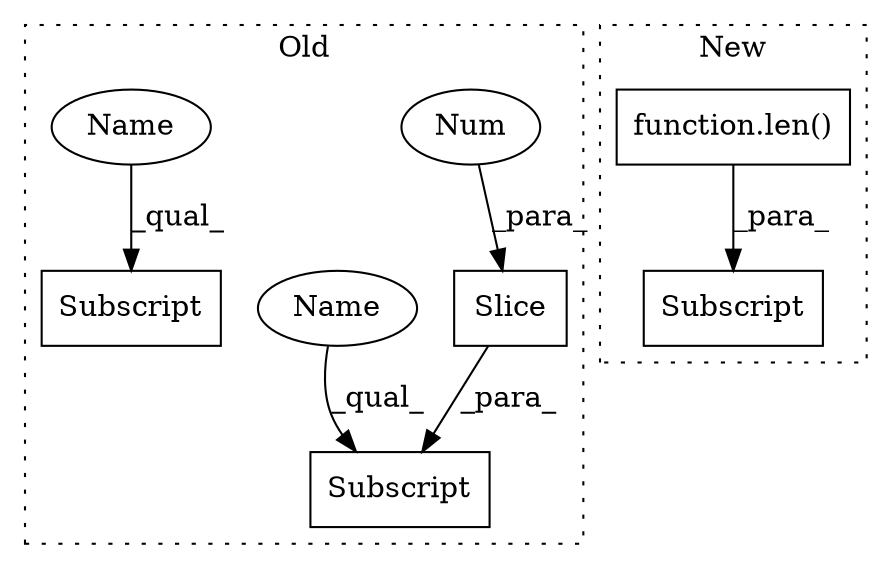digraph G {
subgraph cluster0 {
1 [label="Slice" a="80" s="1748" l="2" shape="box"];
3 [label="Subscript" a="63" s="1729,0" l="22,0" shape="box"];
4 [label="Num" a="76" s="1748" l="1" shape="ellipse"];
6 [label="Subscript" a="63" s="1676,0" l="21,0" shape="box"];
7 [label="Name" a="87" s="1729" l="18" shape="ellipse"];
8 [label="Name" a="87" s="1676" l="18" shape="ellipse"];
label = "Old";
style="dotted";
}
subgraph cluster1 {
2 [label="function.len()" a="75" s="1461,1483" l="4,1" shape="box"];
5 [label="Subscript" a="63" s="1517,0" l="21,0" shape="box"];
label = "New";
style="dotted";
}
1 -> 3 [label="_para_"];
2 -> 5 [label="_para_"];
4 -> 1 [label="_para_"];
7 -> 3 [label="_qual_"];
8 -> 6 [label="_qual_"];
}